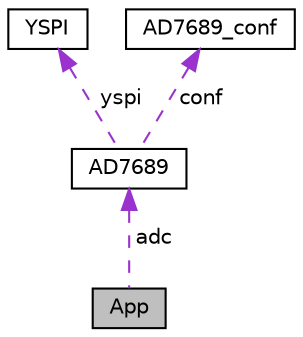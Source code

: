 digraph "App"
{
  edge [fontname="Helvetica",fontsize="10",labelfontname="Helvetica",labelfontsize="10"];
  node [fontname="Helvetica",fontsize="10",shape=record];
  Node1 [label="App",height=0.2,width=0.4,color="black", fillcolor="grey75", style="filled", fontcolor="black"];
  Node2 -> Node1 [dir="back",color="darkorchid3",fontsize="10",style="dashed",label=" adc" ,fontname="Helvetica"];
  Node2 [label="AD7689",height=0.2,width=0.4,color="black", fillcolor="white", style="filled",URL="$class_a_d7689.html"];
  Node3 -> Node2 [dir="back",color="darkorchid3",fontsize="10",style="dashed",label=" yspi" ,fontname="Helvetica"];
  Node3 [label="YSPI",height=0.2,width=0.4,color="black", fillcolor="white", style="filled",URL="$class_y_s_p_i.html"];
  Node4 -> Node2 [dir="back",color="darkorchid3",fontsize="10",style="dashed",label=" conf" ,fontname="Helvetica"];
  Node4 [label="AD7689_conf",height=0.2,width=0.4,color="black", fillcolor="white", style="filled",URL="$struct_a_d7689__conf.html"];
}
